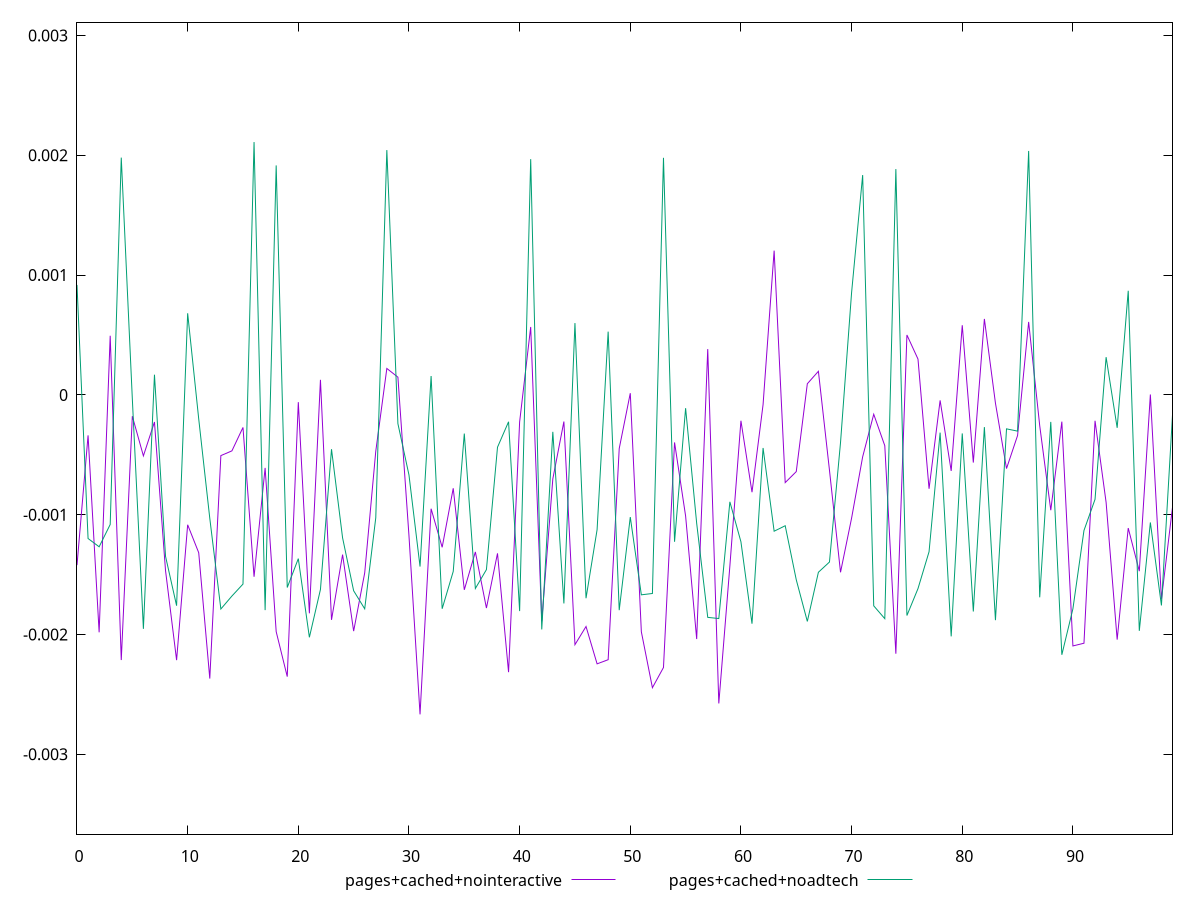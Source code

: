 reset

$pagesCachedNointeractive <<EOF
0 -0.0014212623453063497
1 -0.0003379606476500832
2 -0.0019818500177569906
3 0.0004935087311412053
4 -0.0022136681764538964
5 -0.0001778565609809421
6 -0.0005092448782203704
7 -0.0002261806134921232
8 -0.0014665948926905383
9 -0.002214248389091954
10 -0.0010843448843201834
11 -0.0013177517064174207
12 -0.0023682148509302043
13 -0.0005069650010043211
14 -0.0004672559571571325
15 -0.0002717287555393258
16 -0.0015182418104441528
17 -0.0006097725018903835
18 -0.0019765408765134787
19 -0.002351999160069755
20 -0.00006048872492470242
21 -0.001823385761476777
22 0.00012582808577862176
23 -0.001878086436172198
24 -0.0013334651873589717
25 -0.0019720473952155133
26 -0.0014860753123639423
27 -0.0004704940065137789
28 0.00022063092786439725
29 0.00014771969486356145
30 -0.0011759613833563429
31 -0.0026668783207246427
32 -0.0009505787843520755
33 -0.0012722632722215424
34 -0.0007796369757840857
35 -0.0016274062950095245
36 -0.0013108971003123096
37 -0.001779589519705925
38 -0.0013230300242514051
39 -0.00231476102161514
40 -0.00022543099329049992
41 0.0005668521340391017
42 -0.0018897025830845835
43 -0.0007012301041877514
44 -0.00022253327845500465
45 -0.0020852687874205757
46 -0.0019335924879103615
47 -0.0022452943299943002
48 -0.0022106695445868393
49 -0.0004481475151373912
50 0.000014021981354435387
51 -0.001977785315598181
52 -0.002444540337054148
53 -0.0022757278518623207
54 -0.0003968762156658492
55 -0.0010114003219347258
56 -0.0020380396142064146
57 0.0003824955107736325
58 -0.00257579437490179
59 -0.001428359021105248
60 -0.00021598459861561087
61 -0.0008124898856150767
62 -0.00008116934651748592
63 0.0012044754303645558
64 -0.0007322437782283101
65 -0.0006403273044990873
66 0.00009309985052656927
67 0.00019699993847570457
68 -0.0006285483056342426
69 -0.0014810214993436002
70 -0.0010288467686244737
71 -0.0005168462839389418
72 -0.0001617984117203583
73 -0.0004242047556425807
74 -0.0021609377957235985
75 0.0005001708959944826
76 0.00029896643772859416
77 -0.000783798879023008
78 -0.00004580104945944436
79 -0.0006347039443445265
80 0.0005814322388983092
81 -0.0005651224739453495
82 0.000633946155425226
83 -0.00006895709325935445
84 -0.0006150234440832472
85 -0.00033914348462721485
86 0.000608944007667113
87 -0.00025664442612013255
88 -0.0009628134954780057
89 -0.0002233907423945483
90 -0.0020959584555688706
91 -0.0020731257313605185
92 -0.00021608705423067782
93 -0.0008971688273930148
94 -0.0020430448746266107
95 -0.0011119145383910636
96 -0.0014715609613815614
97 0.000002995880443003307
98 -0.0017058137750636984
99 -0.0009395459081531984
EOF

$pagesCachedNoadtech <<EOF
0 0.0009177493193797409
1 -0.0011991465160056192
2 -0.0012682282628813486
3 -0.001081991917736721
4 0.001980529730289971
5 -0.00003290323815197338
6 -0.001953268702885349
7 0.00016837479397822708
8 -0.0013475327290699856
9 -0.001759862669097872
10 0.0006813032354339171
11 -0.0002008981273435845
12 -0.0010307176384895527
13 -0.0017874802337167616
14 -0.0016791462869549794
15 -0.001579377762991873
16 0.002110417215445718
17 -0.0017966564787467076
18 0.0019159361643339512
19 -0.0016081473417959313
20 -0.0013671383561175137
21 -0.002023889785521609
22 -0.0016246846721589153
23 -0.00045354583048504924
24 -0.001193138889977135
25 -0.001635148964330529
26 -0.0017859948336281762
27 -0.001025922534133824
28 0.0020436329945865226
29 -0.00024033532363419097
30 -0.0006685331466284466
31 -0.0014333554294843837
32 0.00015747308325254948
33 -0.0017853424045881966
34 -0.001473831739919445
35 -0.00032295548410761146
36 -0.001616290762873931
37 -0.0014586039657919125
38 -0.0004370075733791661
39 -0.00022435576783905398
40 -0.0018048906087624766
41 0.001967831042931648
42 -0.001958304536064997
43 -0.000308607466197896
44 -0.0017408698049495375
45 0.0005995273709792587
46 -0.0016975876350409668
47 -0.0011256189678182393
48 0.0005282570899534217
49 -0.001797269214102481
50 -0.0010199475128675301
51 -0.0016690652012213364
52 -0.0016579440130831534
53 0.0019789507240775056
54 -0.0012262180210813039
55 -0.00011114681785675207
56 -0.0010721249865515308
57 -0.001857255864259693
58 -0.001867227534319884
59 -0.0008927541618515134
60 -0.0012264367195006615
61 -0.0019102573099412372
62 -0.0004433286004269892
63 -0.0011380559121068328
64 -0.0010923579384179588
65 -0.001543553058614971
66 -0.0018910311512056487
67 -0.0014807673131815601
68 -0.001395185239423271
69 -0.00039778307069079303
70 0.0008542700286649585
71 0.001835129623116014
72 -0.001761102449617893
73 -0.0018679834031302988
74 0.0018848745941757567
75 -0.0018418946507776778
76 -0.0016171700844920722
77 -0.001309558218308895
78 -0.0003149382082735735
79 -0.002016197921497617
80 -0.00032173595563273426
81 -0.0018084554982070256
82 -0.0002689614671612045
83 -0.0018806241413176488
84 -0.0002835562847500577
85 -0.0003025317129373228
86 0.0020363812839750226
87 -0.0016899264485552312
88 -0.00022555002700317629
89 -0.0021697083777997388
90 -0.001785862794752615
91 -0.0011319696009284307
92 -0.0008718858472738456
93 0.00031496362582493
94 -0.0002750742529776051
95 0.0008694100789664989
96 -0.001969623194293801
97 -0.0010649614335709622
98 -0.0017577813024638562
99 -0.0001682994005637839
EOF

set key outside below
set xrange [0:99]
set yrange [-0.0036668783207246427:0.003110417215445718]
set trange [-0.0036668783207246427:0.003110417215445718]
set terminal svg size 640, 520 enhanced background rgb 'white'
set output "reprap/meta/score-difference/comparison/line/3_vs_4.svg"

plot $pagesCachedNointeractive title "pages+cached+nointeractive" with line, \
     $pagesCachedNoadtech title "pages+cached+noadtech" with line

reset
